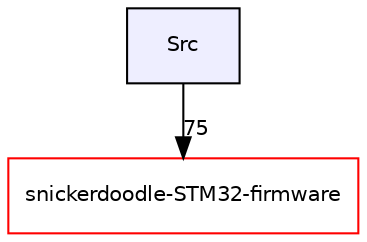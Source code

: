 digraph "Src" {
  compound=true
  node [ fontsize="10", fontname="Helvetica"];
  edge [ labelfontsize="10", labelfontname="Helvetica"];
  dir_ba389f24b91c1628fdcb9b698256ef61 [shape=box, label="Src", style="filled", fillcolor="#eeeeff", pencolor="black", URL="dir_ba389f24b91c1628fdcb9b698256ef61.html"];
  dir_13ea8180a17a549077efc052cc3bae2e [shape=box label="snickerdoodle-STM32-firmware" fillcolor="white" style="filled" color="red" URL="dir_13ea8180a17a549077efc052cc3bae2e.html"];
  dir_ba389f24b91c1628fdcb9b698256ef61->dir_13ea8180a17a549077efc052cc3bae2e [headlabel="75", labeldistance=1.5 headhref="dir_000002_000000.html"];
}
